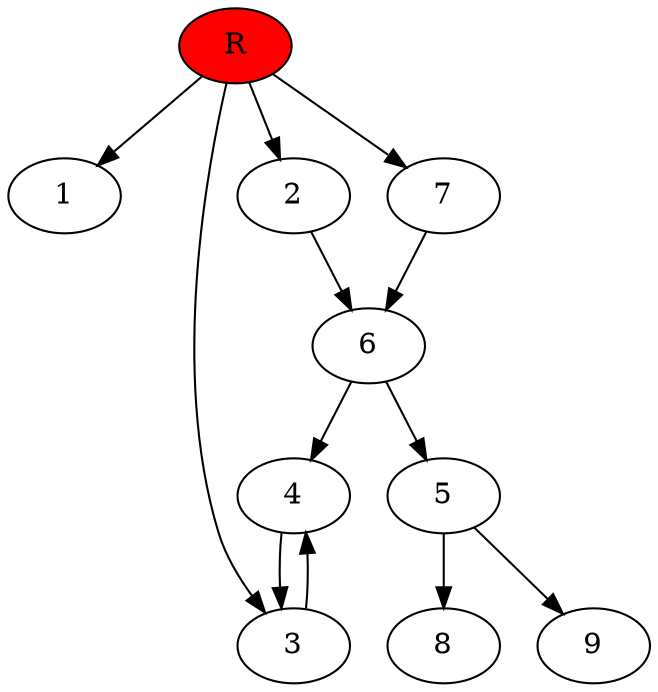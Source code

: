 digraph prb6090 {
	1
	2
	3
	4
	5
	6
	7
	8
	R [fillcolor="#ff0000" style=filled]
	2 -> 6
	3 -> 4
	4 -> 3
	5 -> 8
	5 -> 9
	6 -> 4
	6 -> 5
	7 -> 6
	R -> 1
	R -> 2
	R -> 3
	R -> 7
}
